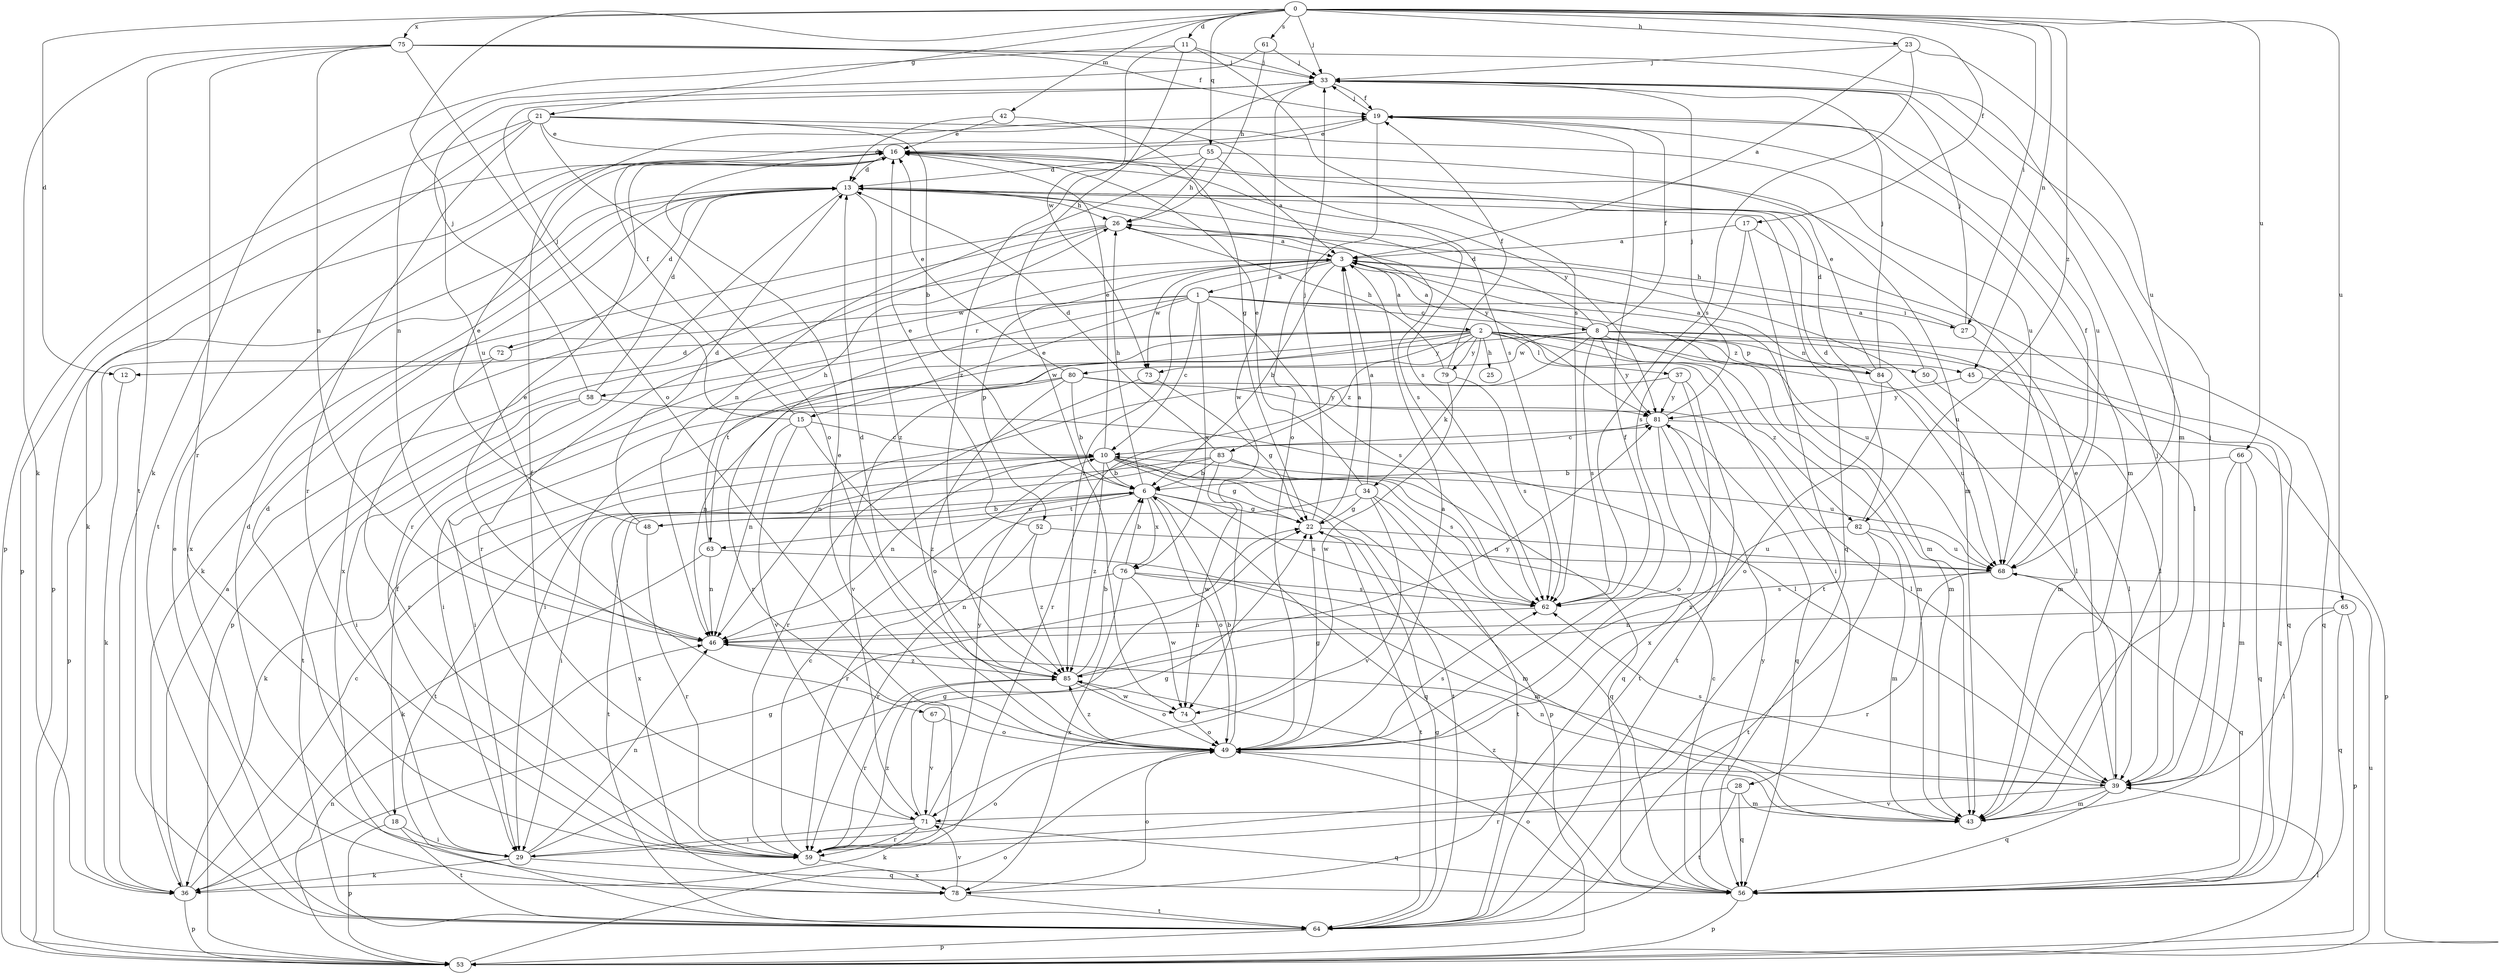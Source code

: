 strict digraph  {
0;
1;
2;
3;
6;
8;
10;
11;
12;
13;
15;
16;
17;
18;
19;
21;
22;
23;
25;
26;
27;
28;
29;
33;
34;
36;
37;
39;
42;
43;
45;
46;
48;
49;
50;
52;
53;
55;
56;
58;
59;
61;
62;
63;
64;
65;
66;
67;
68;
71;
72;
73;
74;
75;
76;
78;
79;
80;
81;
82;
83;
84;
85;
0 -> 11  [label=d];
0 -> 12  [label=d];
0 -> 17  [label=f];
0 -> 21  [label=g];
0 -> 23  [label=h];
0 -> 27  [label=i];
0 -> 33  [label=j];
0 -> 42  [label=m];
0 -> 45  [label=n];
0 -> 55  [label=q];
0 -> 61  [label=s];
0 -> 65  [label=u];
0 -> 66  [label=u];
0 -> 67  [label=u];
0 -> 75  [label=x];
0 -> 82  [label=z];
1 -> 8  [label=c];
1 -> 10  [label=c];
1 -> 15  [label=e];
1 -> 27  [label=i];
1 -> 58  [label=r];
1 -> 59  [label=r];
1 -> 62  [label=s];
1 -> 68  [label=u];
1 -> 72  [label=w];
1 -> 76  [label=x];
2 -> 12  [label=d];
2 -> 18  [label=f];
2 -> 25  [label=h];
2 -> 28  [label=i];
2 -> 29  [label=i];
2 -> 34  [label=k];
2 -> 37  [label=l];
2 -> 39  [label=l];
2 -> 43  [label=m];
2 -> 50  [label=p];
2 -> 56  [label=q];
2 -> 63  [label=t];
2 -> 71  [label=v];
2 -> 79  [label=y];
2 -> 80  [label=y];
2 -> 82  [label=z];
2 -> 83  [label=z];
2 -> 84  [label=z];
3 -> 1  [label=a];
3 -> 2  [label=a];
3 -> 6  [label=b];
3 -> 43  [label=m];
3 -> 52  [label=p];
3 -> 53  [label=p];
3 -> 68  [label=u];
3 -> 73  [label=w];
3 -> 85  [label=z];
6 -> 22  [label=g];
6 -> 26  [label=h];
6 -> 48  [label=o];
6 -> 49  [label=o];
6 -> 56  [label=q];
6 -> 62  [label=s];
6 -> 63  [label=t];
6 -> 64  [label=t];
6 -> 76  [label=x];
8 -> 3  [label=a];
8 -> 13  [label=d];
8 -> 19  [label=f];
8 -> 29  [label=i];
8 -> 39  [label=l];
8 -> 43  [label=m];
8 -> 45  [label=n];
8 -> 56  [label=q];
8 -> 59  [label=r];
8 -> 62  [label=s];
8 -> 73  [label=w];
8 -> 81  [label=y];
10 -> 6  [label=b];
10 -> 16  [label=e];
10 -> 22  [label=g];
10 -> 29  [label=i];
10 -> 36  [label=k];
10 -> 46  [label=n];
10 -> 53  [label=p];
10 -> 62  [label=s];
10 -> 64  [label=t];
10 -> 85  [label=z];
11 -> 33  [label=j];
11 -> 36  [label=k];
11 -> 62  [label=s];
11 -> 73  [label=w];
11 -> 74  [label=w];
12 -> 36  [label=k];
13 -> 26  [label=h];
13 -> 53  [label=p];
13 -> 56  [label=q];
13 -> 59  [label=r];
13 -> 62  [label=s];
13 -> 78  [label=x];
13 -> 85  [label=z];
15 -> 10  [label=c];
15 -> 19  [label=f];
15 -> 33  [label=j];
15 -> 46  [label=n];
15 -> 71  [label=v];
15 -> 85  [label=z];
16 -> 13  [label=d];
16 -> 36  [label=k];
16 -> 53  [label=p];
16 -> 62  [label=s];
16 -> 81  [label=y];
17 -> 3  [label=a];
17 -> 39  [label=l];
17 -> 62  [label=s];
17 -> 64  [label=t];
18 -> 13  [label=d];
18 -> 29  [label=i];
18 -> 53  [label=p];
18 -> 64  [label=t];
19 -> 16  [label=e];
19 -> 33  [label=j];
19 -> 43  [label=m];
19 -> 49  [label=o];
19 -> 68  [label=u];
21 -> 6  [label=b];
21 -> 16  [label=e];
21 -> 49  [label=o];
21 -> 53  [label=p];
21 -> 59  [label=r];
21 -> 62  [label=s];
21 -> 64  [label=t];
21 -> 68  [label=u];
22 -> 3  [label=a];
22 -> 33  [label=j];
22 -> 64  [label=t];
22 -> 68  [label=u];
23 -> 3  [label=a];
23 -> 33  [label=j];
23 -> 62  [label=s];
23 -> 68  [label=u];
26 -> 3  [label=a];
26 -> 36  [label=k];
26 -> 59  [label=r];
26 -> 78  [label=x];
26 -> 81  [label=y];
27 -> 26  [label=h];
27 -> 33  [label=j];
27 -> 43  [label=m];
28 -> 43  [label=m];
28 -> 56  [label=q];
28 -> 59  [label=r];
28 -> 64  [label=t];
29 -> 13  [label=d];
29 -> 22  [label=g];
29 -> 36  [label=k];
29 -> 46  [label=n];
29 -> 49  [label=o];
29 -> 56  [label=q];
33 -> 19  [label=f];
33 -> 74  [label=w];
33 -> 85  [label=z];
34 -> 3  [label=a];
34 -> 16  [label=e];
34 -> 22  [label=g];
34 -> 56  [label=q];
34 -> 59  [label=r];
34 -> 64  [label=t];
34 -> 71  [label=v];
36 -> 3  [label=a];
36 -> 10  [label=c];
36 -> 22  [label=g];
36 -> 53  [label=p];
37 -> 46  [label=n];
37 -> 64  [label=t];
37 -> 78  [label=x];
37 -> 81  [label=y];
39 -> 16  [label=e];
39 -> 33  [label=j];
39 -> 43  [label=m];
39 -> 46  [label=n];
39 -> 56  [label=q];
39 -> 62  [label=s];
39 -> 71  [label=v];
42 -> 13  [label=d];
42 -> 16  [label=e];
42 -> 22  [label=g];
43 -> 33  [label=j];
43 -> 85  [label=z];
45 -> 56  [label=q];
45 -> 81  [label=y];
46 -> 16  [label=e];
46 -> 85  [label=z];
48 -> 6  [label=b];
48 -> 13  [label=d];
48 -> 16  [label=e];
48 -> 59  [label=r];
49 -> 3  [label=a];
49 -> 6  [label=b];
49 -> 16  [label=e];
49 -> 19  [label=f];
49 -> 22  [label=g];
49 -> 39  [label=l];
49 -> 62  [label=s];
49 -> 85  [label=z];
50 -> 3  [label=a];
50 -> 39  [label=l];
52 -> 16  [label=e];
52 -> 59  [label=r];
52 -> 68  [label=u];
52 -> 85  [label=z];
53 -> 39  [label=l];
53 -> 46  [label=n];
53 -> 49  [label=o];
53 -> 68  [label=u];
55 -> 3  [label=a];
55 -> 13  [label=d];
55 -> 26  [label=h];
55 -> 43  [label=m];
55 -> 46  [label=n];
56 -> 10  [label=c];
56 -> 49  [label=o];
56 -> 53  [label=p];
56 -> 81  [label=y];
58 -> 13  [label=d];
58 -> 29  [label=i];
58 -> 33  [label=j];
58 -> 39  [label=l];
58 -> 64  [label=t];
59 -> 10  [label=c];
59 -> 78  [label=x];
59 -> 85  [label=z];
61 -> 26  [label=h];
61 -> 33  [label=j];
61 -> 46  [label=n];
62 -> 46  [label=n];
63 -> 26  [label=h];
63 -> 36  [label=k];
63 -> 43  [label=m];
63 -> 46  [label=n];
64 -> 16  [label=e];
64 -> 22  [label=g];
64 -> 53  [label=p];
65 -> 39  [label=l];
65 -> 46  [label=n];
65 -> 53  [label=p];
65 -> 56  [label=q];
66 -> 6  [label=b];
66 -> 39  [label=l];
66 -> 43  [label=m];
66 -> 56  [label=q];
67 -> 49  [label=o];
67 -> 71  [label=v];
68 -> 19  [label=f];
68 -> 56  [label=q];
68 -> 59  [label=r];
68 -> 62  [label=s];
71 -> 19  [label=f];
71 -> 22  [label=g];
71 -> 29  [label=i];
71 -> 36  [label=k];
71 -> 56  [label=q];
71 -> 59  [label=r];
71 -> 81  [label=y];
72 -> 13  [label=d];
72 -> 53  [label=p];
72 -> 59  [label=r];
73 -> 22  [label=g];
73 -> 59  [label=r];
74 -> 49  [label=o];
75 -> 19  [label=f];
75 -> 33  [label=j];
75 -> 36  [label=k];
75 -> 43  [label=m];
75 -> 46  [label=n];
75 -> 49  [label=o];
75 -> 59  [label=r];
75 -> 64  [label=t];
76 -> 6  [label=b];
76 -> 43  [label=m];
76 -> 46  [label=n];
76 -> 62  [label=s];
76 -> 74  [label=w];
76 -> 78  [label=x];
78 -> 49  [label=o];
78 -> 64  [label=t];
78 -> 71  [label=v];
79 -> 19  [label=f];
79 -> 26  [label=h];
79 -> 62  [label=s];
79 -> 74  [label=w];
80 -> 6  [label=b];
80 -> 16  [label=e];
80 -> 29  [label=i];
80 -> 39  [label=l];
80 -> 46  [label=n];
80 -> 49  [label=o];
80 -> 81  [label=y];
81 -> 10  [label=c];
81 -> 33  [label=j];
81 -> 49  [label=o];
81 -> 53  [label=p];
81 -> 56  [label=q];
81 -> 64  [label=t];
82 -> 13  [label=d];
82 -> 43  [label=m];
82 -> 64  [label=t];
82 -> 68  [label=u];
82 -> 85  [label=z];
83 -> 6  [label=b];
83 -> 13  [label=d];
83 -> 56  [label=q];
83 -> 64  [label=t];
83 -> 68  [label=u];
83 -> 74  [label=w];
83 -> 78  [label=x];
84 -> 3  [label=a];
84 -> 13  [label=d];
84 -> 16  [label=e];
84 -> 33  [label=j];
84 -> 49  [label=o];
84 -> 68  [label=u];
85 -> 6  [label=b];
85 -> 13  [label=d];
85 -> 49  [label=o];
85 -> 59  [label=r];
85 -> 74  [label=w];
85 -> 81  [label=y];
}
